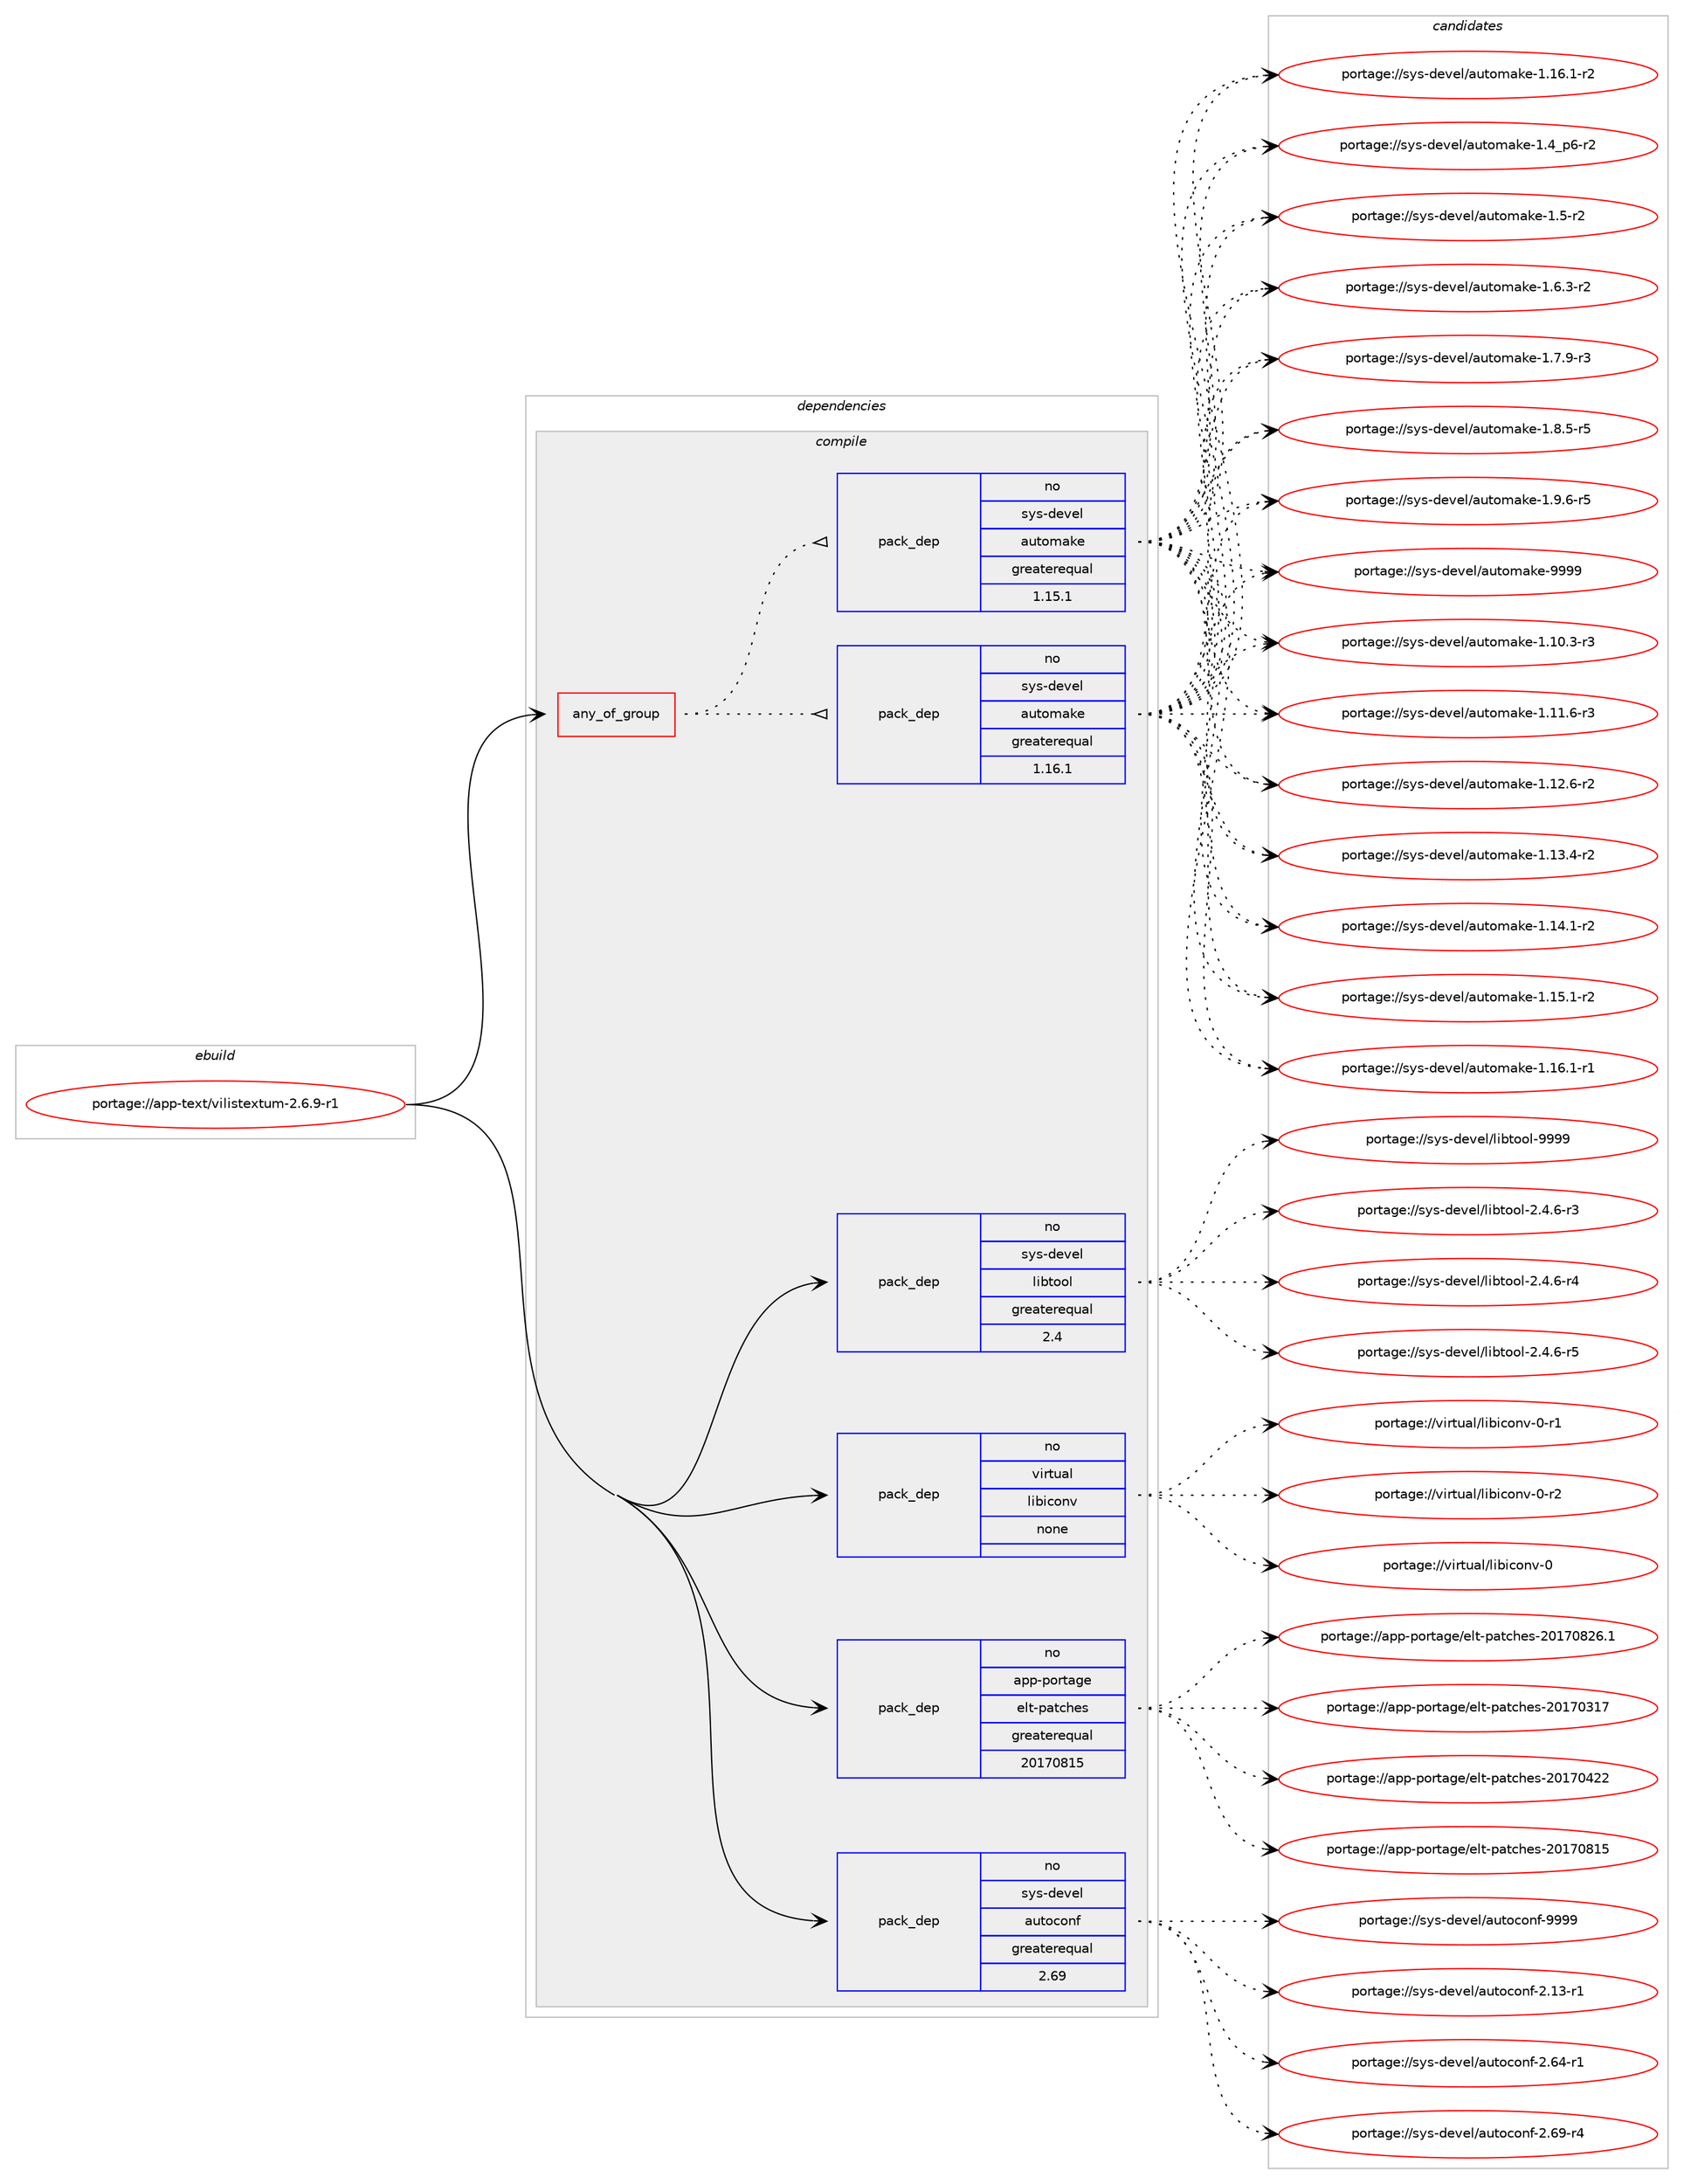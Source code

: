 digraph prolog {

# *************
# Graph options
# *************

newrank=true;
concentrate=true;
compound=true;
graph [rankdir=LR,fontname=Helvetica,fontsize=10,ranksep=1.5];#, ranksep=2.5, nodesep=0.2];
edge  [arrowhead=vee];
node  [fontname=Helvetica,fontsize=10];

# **********
# The ebuild
# **********

subgraph cluster_leftcol {
color=gray;
rank=same;
label=<<i>ebuild</i>>;
id [label="portage://app-text/vilistextum-2.6.9-r1", color=red, width=4, href="../app-text/vilistextum-2.6.9-r1.svg"];
}

# ****************
# The dependencies
# ****************

subgraph cluster_midcol {
color=gray;
label=<<i>dependencies</i>>;
subgraph cluster_compile {
fillcolor="#eeeeee";
style=filled;
label=<<i>compile</i>>;
subgraph any809 {
dependency48349 [label=<<TABLE BORDER="0" CELLBORDER="1" CELLSPACING="0" CELLPADDING="4"><TR><TD CELLPADDING="10">any_of_group</TD></TR></TABLE>>, shape=none, color=red];subgraph pack35974 {
dependency48350 [label=<<TABLE BORDER="0" CELLBORDER="1" CELLSPACING="0" CELLPADDING="4" WIDTH="220"><TR><TD ROWSPAN="6" CELLPADDING="30">pack_dep</TD></TR><TR><TD WIDTH="110">no</TD></TR><TR><TD>sys-devel</TD></TR><TR><TD>automake</TD></TR><TR><TD>greaterequal</TD></TR><TR><TD>1.16.1</TD></TR></TABLE>>, shape=none, color=blue];
}
dependency48349:e -> dependency48350:w [weight=20,style="dotted",arrowhead="oinv"];
subgraph pack35975 {
dependency48351 [label=<<TABLE BORDER="0" CELLBORDER="1" CELLSPACING="0" CELLPADDING="4" WIDTH="220"><TR><TD ROWSPAN="6" CELLPADDING="30">pack_dep</TD></TR><TR><TD WIDTH="110">no</TD></TR><TR><TD>sys-devel</TD></TR><TR><TD>automake</TD></TR><TR><TD>greaterequal</TD></TR><TR><TD>1.15.1</TD></TR></TABLE>>, shape=none, color=blue];
}
dependency48349:e -> dependency48351:w [weight=20,style="dotted",arrowhead="oinv"];
}
id:e -> dependency48349:w [weight=20,style="solid",arrowhead="vee"];
subgraph pack35976 {
dependency48352 [label=<<TABLE BORDER="0" CELLBORDER="1" CELLSPACING="0" CELLPADDING="4" WIDTH="220"><TR><TD ROWSPAN="6" CELLPADDING="30">pack_dep</TD></TR><TR><TD WIDTH="110">no</TD></TR><TR><TD>app-portage</TD></TR><TR><TD>elt-patches</TD></TR><TR><TD>greaterequal</TD></TR><TR><TD>20170815</TD></TR></TABLE>>, shape=none, color=blue];
}
id:e -> dependency48352:w [weight=20,style="solid",arrowhead="vee"];
subgraph pack35977 {
dependency48353 [label=<<TABLE BORDER="0" CELLBORDER="1" CELLSPACING="0" CELLPADDING="4" WIDTH="220"><TR><TD ROWSPAN="6" CELLPADDING="30">pack_dep</TD></TR><TR><TD WIDTH="110">no</TD></TR><TR><TD>sys-devel</TD></TR><TR><TD>autoconf</TD></TR><TR><TD>greaterequal</TD></TR><TR><TD>2.69</TD></TR></TABLE>>, shape=none, color=blue];
}
id:e -> dependency48353:w [weight=20,style="solid",arrowhead="vee"];
subgraph pack35978 {
dependency48354 [label=<<TABLE BORDER="0" CELLBORDER="1" CELLSPACING="0" CELLPADDING="4" WIDTH="220"><TR><TD ROWSPAN="6" CELLPADDING="30">pack_dep</TD></TR><TR><TD WIDTH="110">no</TD></TR><TR><TD>sys-devel</TD></TR><TR><TD>libtool</TD></TR><TR><TD>greaterequal</TD></TR><TR><TD>2.4</TD></TR></TABLE>>, shape=none, color=blue];
}
id:e -> dependency48354:w [weight=20,style="solid",arrowhead="vee"];
subgraph pack35979 {
dependency48355 [label=<<TABLE BORDER="0" CELLBORDER="1" CELLSPACING="0" CELLPADDING="4" WIDTH="220"><TR><TD ROWSPAN="6" CELLPADDING="30">pack_dep</TD></TR><TR><TD WIDTH="110">no</TD></TR><TR><TD>virtual</TD></TR><TR><TD>libiconv</TD></TR><TR><TD>none</TD></TR><TR><TD></TD></TR></TABLE>>, shape=none, color=blue];
}
id:e -> dependency48355:w [weight=20,style="solid",arrowhead="vee"];
}
subgraph cluster_compileandrun {
fillcolor="#eeeeee";
style=filled;
label=<<i>compile and run</i>>;
}
subgraph cluster_run {
fillcolor="#eeeeee";
style=filled;
label=<<i>run</i>>;
}
}

# **************
# The candidates
# **************

subgraph cluster_choices {
rank=same;
color=gray;
label=<<i>candidates</i>>;

subgraph choice35974 {
color=black;
nodesep=1;
choiceportage11512111545100101118101108479711711611110997107101454946494846514511451 [label="portage://sys-devel/automake-1.10.3-r3", color=red, width=4,href="../sys-devel/automake-1.10.3-r3.svg"];
choiceportage11512111545100101118101108479711711611110997107101454946494946544511451 [label="portage://sys-devel/automake-1.11.6-r3", color=red, width=4,href="../sys-devel/automake-1.11.6-r3.svg"];
choiceportage11512111545100101118101108479711711611110997107101454946495046544511450 [label="portage://sys-devel/automake-1.12.6-r2", color=red, width=4,href="../sys-devel/automake-1.12.6-r2.svg"];
choiceportage11512111545100101118101108479711711611110997107101454946495146524511450 [label="portage://sys-devel/automake-1.13.4-r2", color=red, width=4,href="../sys-devel/automake-1.13.4-r2.svg"];
choiceportage11512111545100101118101108479711711611110997107101454946495246494511450 [label="portage://sys-devel/automake-1.14.1-r2", color=red, width=4,href="../sys-devel/automake-1.14.1-r2.svg"];
choiceportage11512111545100101118101108479711711611110997107101454946495346494511450 [label="portage://sys-devel/automake-1.15.1-r2", color=red, width=4,href="../sys-devel/automake-1.15.1-r2.svg"];
choiceportage11512111545100101118101108479711711611110997107101454946495446494511449 [label="portage://sys-devel/automake-1.16.1-r1", color=red, width=4,href="../sys-devel/automake-1.16.1-r1.svg"];
choiceportage11512111545100101118101108479711711611110997107101454946495446494511450 [label="portage://sys-devel/automake-1.16.1-r2", color=red, width=4,href="../sys-devel/automake-1.16.1-r2.svg"];
choiceportage115121115451001011181011084797117116111109971071014549465295112544511450 [label="portage://sys-devel/automake-1.4_p6-r2", color=red, width=4,href="../sys-devel/automake-1.4_p6-r2.svg"];
choiceportage11512111545100101118101108479711711611110997107101454946534511450 [label="portage://sys-devel/automake-1.5-r2", color=red, width=4,href="../sys-devel/automake-1.5-r2.svg"];
choiceportage115121115451001011181011084797117116111109971071014549465446514511450 [label="portage://sys-devel/automake-1.6.3-r2", color=red, width=4,href="../sys-devel/automake-1.6.3-r2.svg"];
choiceportage115121115451001011181011084797117116111109971071014549465546574511451 [label="portage://sys-devel/automake-1.7.9-r3", color=red, width=4,href="../sys-devel/automake-1.7.9-r3.svg"];
choiceportage115121115451001011181011084797117116111109971071014549465646534511453 [label="portage://sys-devel/automake-1.8.5-r5", color=red, width=4,href="../sys-devel/automake-1.8.5-r5.svg"];
choiceportage115121115451001011181011084797117116111109971071014549465746544511453 [label="portage://sys-devel/automake-1.9.6-r5", color=red, width=4,href="../sys-devel/automake-1.9.6-r5.svg"];
choiceportage115121115451001011181011084797117116111109971071014557575757 [label="portage://sys-devel/automake-9999", color=red, width=4,href="../sys-devel/automake-9999.svg"];
dependency48350:e -> choiceportage11512111545100101118101108479711711611110997107101454946494846514511451:w [style=dotted,weight="100"];
dependency48350:e -> choiceportage11512111545100101118101108479711711611110997107101454946494946544511451:w [style=dotted,weight="100"];
dependency48350:e -> choiceportage11512111545100101118101108479711711611110997107101454946495046544511450:w [style=dotted,weight="100"];
dependency48350:e -> choiceportage11512111545100101118101108479711711611110997107101454946495146524511450:w [style=dotted,weight="100"];
dependency48350:e -> choiceportage11512111545100101118101108479711711611110997107101454946495246494511450:w [style=dotted,weight="100"];
dependency48350:e -> choiceportage11512111545100101118101108479711711611110997107101454946495346494511450:w [style=dotted,weight="100"];
dependency48350:e -> choiceportage11512111545100101118101108479711711611110997107101454946495446494511449:w [style=dotted,weight="100"];
dependency48350:e -> choiceportage11512111545100101118101108479711711611110997107101454946495446494511450:w [style=dotted,weight="100"];
dependency48350:e -> choiceportage115121115451001011181011084797117116111109971071014549465295112544511450:w [style=dotted,weight="100"];
dependency48350:e -> choiceportage11512111545100101118101108479711711611110997107101454946534511450:w [style=dotted,weight="100"];
dependency48350:e -> choiceportage115121115451001011181011084797117116111109971071014549465446514511450:w [style=dotted,weight="100"];
dependency48350:e -> choiceportage115121115451001011181011084797117116111109971071014549465546574511451:w [style=dotted,weight="100"];
dependency48350:e -> choiceportage115121115451001011181011084797117116111109971071014549465646534511453:w [style=dotted,weight="100"];
dependency48350:e -> choiceportage115121115451001011181011084797117116111109971071014549465746544511453:w [style=dotted,weight="100"];
dependency48350:e -> choiceportage115121115451001011181011084797117116111109971071014557575757:w [style=dotted,weight="100"];
}
subgraph choice35975 {
color=black;
nodesep=1;
choiceportage11512111545100101118101108479711711611110997107101454946494846514511451 [label="portage://sys-devel/automake-1.10.3-r3", color=red, width=4,href="../sys-devel/automake-1.10.3-r3.svg"];
choiceportage11512111545100101118101108479711711611110997107101454946494946544511451 [label="portage://sys-devel/automake-1.11.6-r3", color=red, width=4,href="../sys-devel/automake-1.11.6-r3.svg"];
choiceportage11512111545100101118101108479711711611110997107101454946495046544511450 [label="portage://sys-devel/automake-1.12.6-r2", color=red, width=4,href="../sys-devel/automake-1.12.6-r2.svg"];
choiceportage11512111545100101118101108479711711611110997107101454946495146524511450 [label="portage://sys-devel/automake-1.13.4-r2", color=red, width=4,href="../sys-devel/automake-1.13.4-r2.svg"];
choiceportage11512111545100101118101108479711711611110997107101454946495246494511450 [label="portage://sys-devel/automake-1.14.1-r2", color=red, width=4,href="../sys-devel/automake-1.14.1-r2.svg"];
choiceportage11512111545100101118101108479711711611110997107101454946495346494511450 [label="portage://sys-devel/automake-1.15.1-r2", color=red, width=4,href="../sys-devel/automake-1.15.1-r2.svg"];
choiceportage11512111545100101118101108479711711611110997107101454946495446494511449 [label="portage://sys-devel/automake-1.16.1-r1", color=red, width=4,href="../sys-devel/automake-1.16.1-r1.svg"];
choiceportage11512111545100101118101108479711711611110997107101454946495446494511450 [label="portage://sys-devel/automake-1.16.1-r2", color=red, width=4,href="../sys-devel/automake-1.16.1-r2.svg"];
choiceportage115121115451001011181011084797117116111109971071014549465295112544511450 [label="portage://sys-devel/automake-1.4_p6-r2", color=red, width=4,href="../sys-devel/automake-1.4_p6-r2.svg"];
choiceportage11512111545100101118101108479711711611110997107101454946534511450 [label="portage://sys-devel/automake-1.5-r2", color=red, width=4,href="../sys-devel/automake-1.5-r2.svg"];
choiceportage115121115451001011181011084797117116111109971071014549465446514511450 [label="portage://sys-devel/automake-1.6.3-r2", color=red, width=4,href="../sys-devel/automake-1.6.3-r2.svg"];
choiceportage115121115451001011181011084797117116111109971071014549465546574511451 [label="portage://sys-devel/automake-1.7.9-r3", color=red, width=4,href="../sys-devel/automake-1.7.9-r3.svg"];
choiceportage115121115451001011181011084797117116111109971071014549465646534511453 [label="portage://sys-devel/automake-1.8.5-r5", color=red, width=4,href="../sys-devel/automake-1.8.5-r5.svg"];
choiceportage115121115451001011181011084797117116111109971071014549465746544511453 [label="portage://sys-devel/automake-1.9.6-r5", color=red, width=4,href="../sys-devel/automake-1.9.6-r5.svg"];
choiceportage115121115451001011181011084797117116111109971071014557575757 [label="portage://sys-devel/automake-9999", color=red, width=4,href="../sys-devel/automake-9999.svg"];
dependency48351:e -> choiceportage11512111545100101118101108479711711611110997107101454946494846514511451:w [style=dotted,weight="100"];
dependency48351:e -> choiceportage11512111545100101118101108479711711611110997107101454946494946544511451:w [style=dotted,weight="100"];
dependency48351:e -> choiceportage11512111545100101118101108479711711611110997107101454946495046544511450:w [style=dotted,weight="100"];
dependency48351:e -> choiceportage11512111545100101118101108479711711611110997107101454946495146524511450:w [style=dotted,weight="100"];
dependency48351:e -> choiceportage11512111545100101118101108479711711611110997107101454946495246494511450:w [style=dotted,weight="100"];
dependency48351:e -> choiceportage11512111545100101118101108479711711611110997107101454946495346494511450:w [style=dotted,weight="100"];
dependency48351:e -> choiceportage11512111545100101118101108479711711611110997107101454946495446494511449:w [style=dotted,weight="100"];
dependency48351:e -> choiceportage11512111545100101118101108479711711611110997107101454946495446494511450:w [style=dotted,weight="100"];
dependency48351:e -> choiceportage115121115451001011181011084797117116111109971071014549465295112544511450:w [style=dotted,weight="100"];
dependency48351:e -> choiceportage11512111545100101118101108479711711611110997107101454946534511450:w [style=dotted,weight="100"];
dependency48351:e -> choiceportage115121115451001011181011084797117116111109971071014549465446514511450:w [style=dotted,weight="100"];
dependency48351:e -> choiceportage115121115451001011181011084797117116111109971071014549465546574511451:w [style=dotted,weight="100"];
dependency48351:e -> choiceportage115121115451001011181011084797117116111109971071014549465646534511453:w [style=dotted,weight="100"];
dependency48351:e -> choiceportage115121115451001011181011084797117116111109971071014549465746544511453:w [style=dotted,weight="100"];
dependency48351:e -> choiceportage115121115451001011181011084797117116111109971071014557575757:w [style=dotted,weight="100"];
}
subgraph choice35976 {
color=black;
nodesep=1;
choiceportage97112112451121111141169710310147101108116451129711699104101115455048495548514955 [label="portage://app-portage/elt-patches-20170317", color=red, width=4,href="../app-portage/elt-patches-20170317.svg"];
choiceportage97112112451121111141169710310147101108116451129711699104101115455048495548525050 [label="portage://app-portage/elt-patches-20170422", color=red, width=4,href="../app-portage/elt-patches-20170422.svg"];
choiceportage97112112451121111141169710310147101108116451129711699104101115455048495548564953 [label="portage://app-portage/elt-patches-20170815", color=red, width=4,href="../app-portage/elt-patches-20170815.svg"];
choiceportage971121124511211111411697103101471011081164511297116991041011154550484955485650544649 [label="portage://app-portage/elt-patches-20170826.1", color=red, width=4,href="../app-portage/elt-patches-20170826.1.svg"];
dependency48352:e -> choiceportage97112112451121111141169710310147101108116451129711699104101115455048495548514955:w [style=dotted,weight="100"];
dependency48352:e -> choiceportage97112112451121111141169710310147101108116451129711699104101115455048495548525050:w [style=dotted,weight="100"];
dependency48352:e -> choiceportage97112112451121111141169710310147101108116451129711699104101115455048495548564953:w [style=dotted,weight="100"];
dependency48352:e -> choiceportage971121124511211111411697103101471011081164511297116991041011154550484955485650544649:w [style=dotted,weight="100"];
}
subgraph choice35977 {
color=black;
nodesep=1;
choiceportage1151211154510010111810110847971171161119911111010245504649514511449 [label="portage://sys-devel/autoconf-2.13-r1", color=red, width=4,href="../sys-devel/autoconf-2.13-r1.svg"];
choiceportage1151211154510010111810110847971171161119911111010245504654524511449 [label="portage://sys-devel/autoconf-2.64-r1", color=red, width=4,href="../sys-devel/autoconf-2.64-r1.svg"];
choiceportage1151211154510010111810110847971171161119911111010245504654574511452 [label="portage://sys-devel/autoconf-2.69-r4", color=red, width=4,href="../sys-devel/autoconf-2.69-r4.svg"];
choiceportage115121115451001011181011084797117116111991111101024557575757 [label="portage://sys-devel/autoconf-9999", color=red, width=4,href="../sys-devel/autoconf-9999.svg"];
dependency48353:e -> choiceportage1151211154510010111810110847971171161119911111010245504649514511449:w [style=dotted,weight="100"];
dependency48353:e -> choiceportage1151211154510010111810110847971171161119911111010245504654524511449:w [style=dotted,weight="100"];
dependency48353:e -> choiceportage1151211154510010111810110847971171161119911111010245504654574511452:w [style=dotted,weight="100"];
dependency48353:e -> choiceportage115121115451001011181011084797117116111991111101024557575757:w [style=dotted,weight="100"];
}
subgraph choice35978 {
color=black;
nodesep=1;
choiceportage1151211154510010111810110847108105981161111111084550465246544511451 [label="portage://sys-devel/libtool-2.4.6-r3", color=red, width=4,href="../sys-devel/libtool-2.4.6-r3.svg"];
choiceportage1151211154510010111810110847108105981161111111084550465246544511452 [label="portage://sys-devel/libtool-2.4.6-r4", color=red, width=4,href="../sys-devel/libtool-2.4.6-r4.svg"];
choiceportage1151211154510010111810110847108105981161111111084550465246544511453 [label="portage://sys-devel/libtool-2.4.6-r5", color=red, width=4,href="../sys-devel/libtool-2.4.6-r5.svg"];
choiceportage1151211154510010111810110847108105981161111111084557575757 [label="portage://sys-devel/libtool-9999", color=red, width=4,href="../sys-devel/libtool-9999.svg"];
dependency48354:e -> choiceportage1151211154510010111810110847108105981161111111084550465246544511451:w [style=dotted,weight="100"];
dependency48354:e -> choiceportage1151211154510010111810110847108105981161111111084550465246544511452:w [style=dotted,weight="100"];
dependency48354:e -> choiceportage1151211154510010111810110847108105981161111111084550465246544511453:w [style=dotted,weight="100"];
dependency48354:e -> choiceportage1151211154510010111810110847108105981161111111084557575757:w [style=dotted,weight="100"];
}
subgraph choice35979 {
color=black;
nodesep=1;
choiceportage118105114116117971084710810598105991111101184548 [label="portage://virtual/libiconv-0", color=red, width=4,href="../virtual/libiconv-0.svg"];
choiceportage1181051141161179710847108105981059911111011845484511449 [label="portage://virtual/libiconv-0-r1", color=red, width=4,href="../virtual/libiconv-0-r1.svg"];
choiceportage1181051141161179710847108105981059911111011845484511450 [label="portage://virtual/libiconv-0-r2", color=red, width=4,href="../virtual/libiconv-0-r2.svg"];
dependency48355:e -> choiceportage118105114116117971084710810598105991111101184548:w [style=dotted,weight="100"];
dependency48355:e -> choiceportage1181051141161179710847108105981059911111011845484511449:w [style=dotted,weight="100"];
dependency48355:e -> choiceportage1181051141161179710847108105981059911111011845484511450:w [style=dotted,weight="100"];
}
}

}
